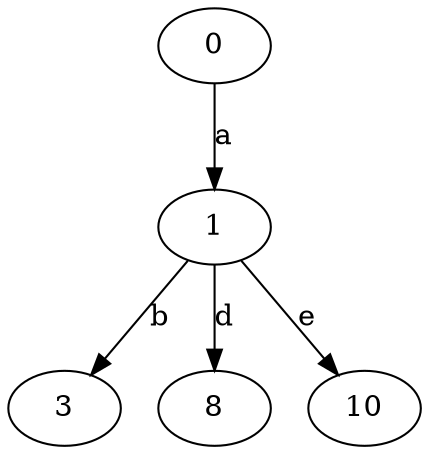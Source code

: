 strict digraph  {
1;
3;
8;
10;
0;
1 -> 3  [label=b];
1 -> 8  [label=d];
1 -> 10  [label=e];
0 -> 1  [label=a];
}
